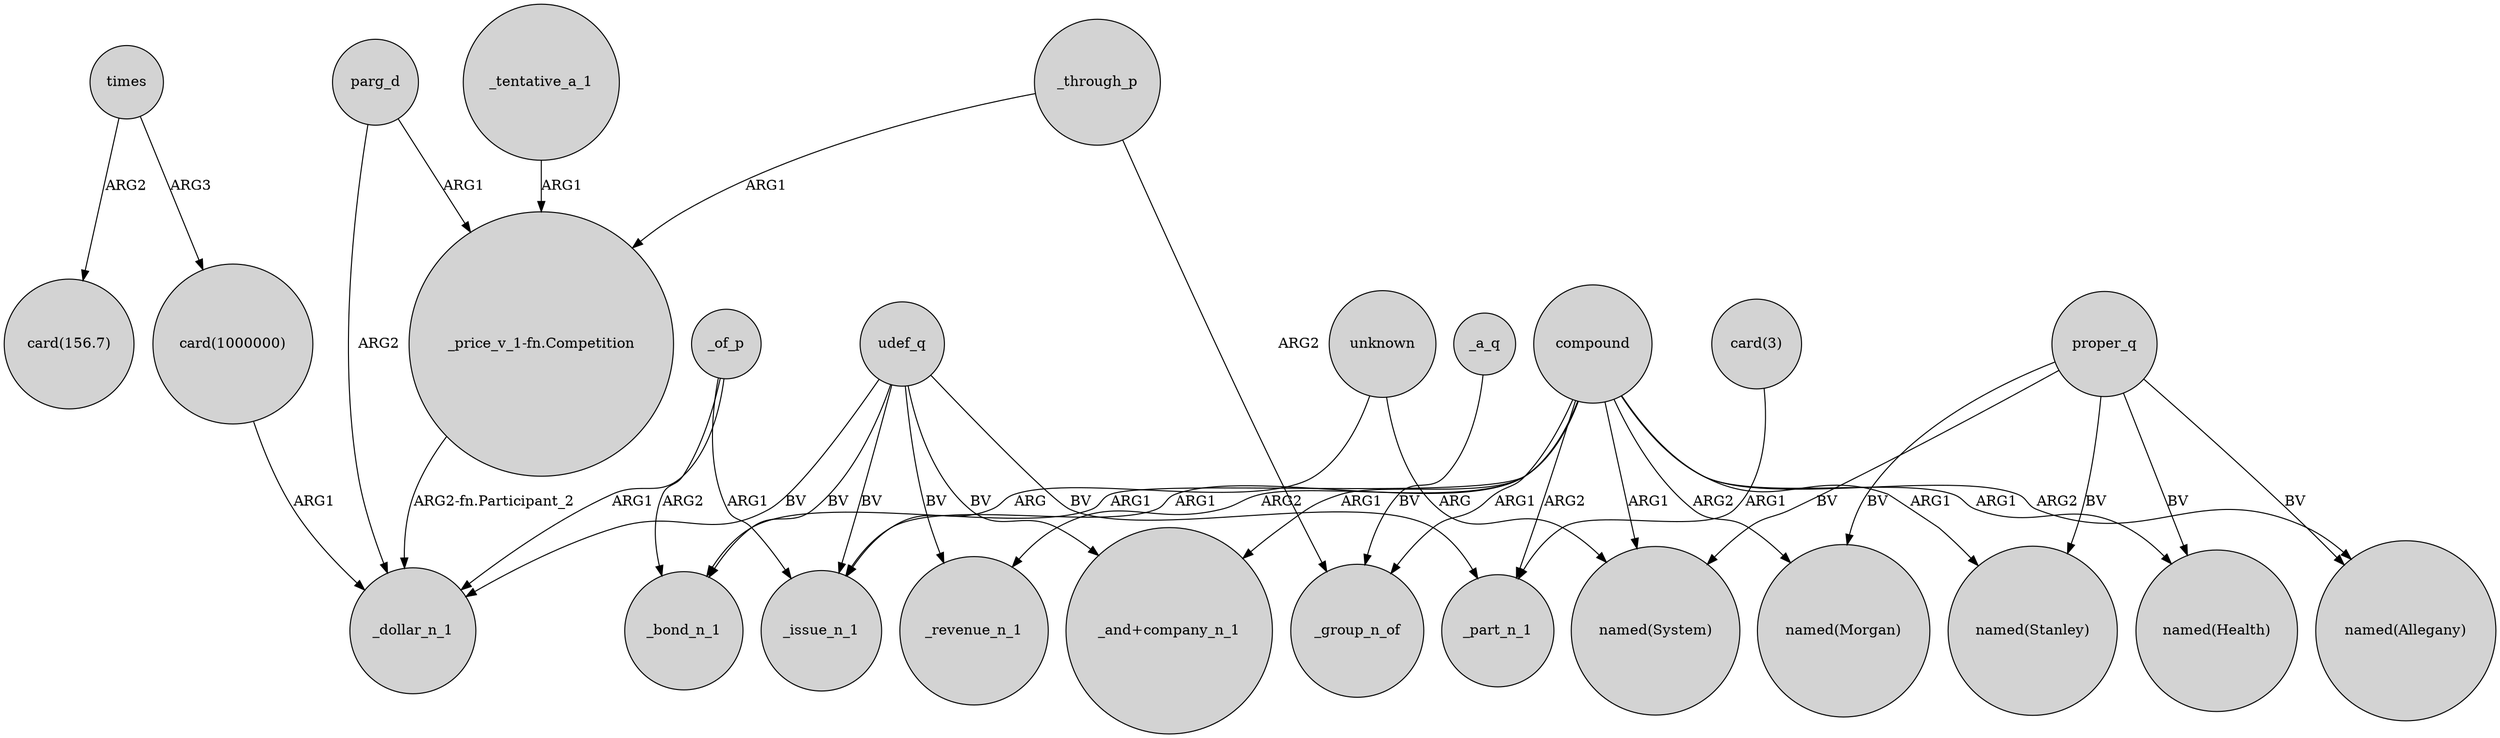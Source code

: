 digraph {
	node [shape=circle style=filled]
	_of_p -> _dollar_n_1 [label=ARG1]
	compound -> "named(Health)" [label=ARG1]
	parg_d -> _dollar_n_1 [label=ARG2]
	udef_q -> _bond_n_1 [label=BV]
	proper_q -> "named(System)" [label=BV]
	compound -> _revenue_n_1 [label=ARG2]
	proper_q -> "named(Health)" [label=BV]
	compound -> "named(Allegany)" [label=ARG2]
	compound -> _bond_n_1 [label=ARG1]
	times -> "card(1000000)" [label=ARG3]
	proper_q -> "named(Stanley)" [label=BV]
	_of_p -> _bond_n_1 [label=ARG2]
	proper_q -> "named(Allegany)" [label=BV]
	"_price_v_1-fn.Competition" -> _dollar_n_1 [label="ARG2-fn.Participant_2"]
	_a_q -> _group_n_of [label=BV]
	compound -> _group_n_of [label=ARG1]
	udef_q -> _revenue_n_1 [label=BV]
	_through_p -> _group_n_of [label=ARG2]
	compound -> "named(System)" [label=ARG1]
	unknown -> _issue_n_1 [label=ARG]
	_of_p -> _issue_n_1 [label=ARG1]
	unknown -> "named(System)" [label=ARG]
	compound -> "named(Morgan)" [label=ARG2]
	times -> "card(156.7)" [label=ARG2]
	udef_q -> _dollar_n_1 [label=BV]
	"card(1000000)" -> _dollar_n_1 [label=ARG1]
	_through_p -> "_price_v_1-fn.Competition" [label=ARG1]
	udef_q -> _issue_n_1 [label=BV]
	compound -> "_and+company_n_1" [label=ARG1]
	udef_q -> "_and+company_n_1" [label=BV]
	proper_q -> "named(Morgan)" [label=BV]
	compound -> "named(Stanley)" [label=ARG1]
	parg_d -> "_price_v_1-fn.Competition" [label=ARG1]
	"card(3)" -> _part_n_1 [label=ARG1]
	_tentative_a_1 -> "_price_v_1-fn.Competition" [label=ARG1]
	compound -> _part_n_1 [label=ARG2]
	udef_q -> _part_n_1 [label=BV]
	compound -> _issue_n_1 [label=ARG1]
}
